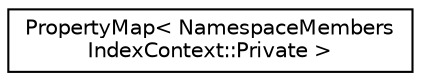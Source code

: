 digraph "Graphical Class Hierarchy"
{
 // LATEX_PDF_SIZE
  edge [fontname="Helvetica",fontsize="10",labelfontname="Helvetica",labelfontsize="10"];
  node [fontname="Helvetica",fontsize="10",shape=record];
  rankdir="LR";
  Node0 [label="PropertyMap\< NamespaceMembers\lIndexContext::Private \>",height=0.2,width=0.4,color="black", fillcolor="white", style="filled",URL="$classPropertyMap.html",tooltip=" "];
}
